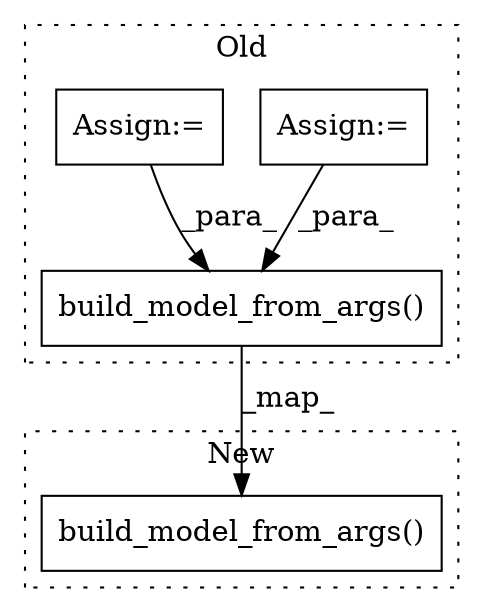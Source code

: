 digraph G {
subgraph cluster0 {
1 [label="build_model_from_args()" a="75" s="1161,1229" l="51,1" shape="box"];
3 [label="Assign:=" a="68" s="897" l="3" shape="box"];
4 [label="Assign:=" a="68" s="654" l="3" shape="box"];
label = "Old";
style="dotted";
}
subgraph cluster1 {
2 [label="build_model_from_args()" a="75" s="904,973" l="51,1" shape="box"];
label = "New";
style="dotted";
}
1 -> 2 [label="_map_"];
3 -> 1 [label="_para_"];
4 -> 1 [label="_para_"];
}